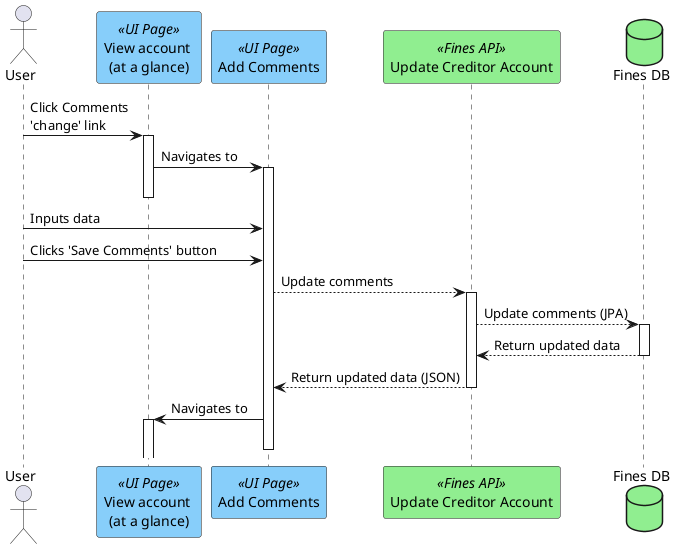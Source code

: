 @startuml
actor "User" as user
participant "View account \n(at a glance)" as viewAccount <<UI Page>> #lightskyblue
participant "Add Comments" as comments <<UI Page>> #lightskyblue
participant "Update Creditor Account" as updateAccountApi <<Fines API>> #lightgreen
database "Fines DB" as db #lightgreen


user ->  viewAccount ++ : Click Comments \n'change' link
viewAccount -> comments ++ :Navigates to
viewAccount --
user ->  comments : Inputs data
user ->  comments : Clicks 'Save Comments' button
comments --> updateAccountApi ++: Update comments
updateAccountApi --> db ++: Update comments (JPA)
db --> updateAccountApi: Return updated data
db --
updateAccountApi --> comments : Return updated data (JSON)
updateAccountApi --
comments -> viewAccount ++: Navigates to
deactivate comments

@enduml